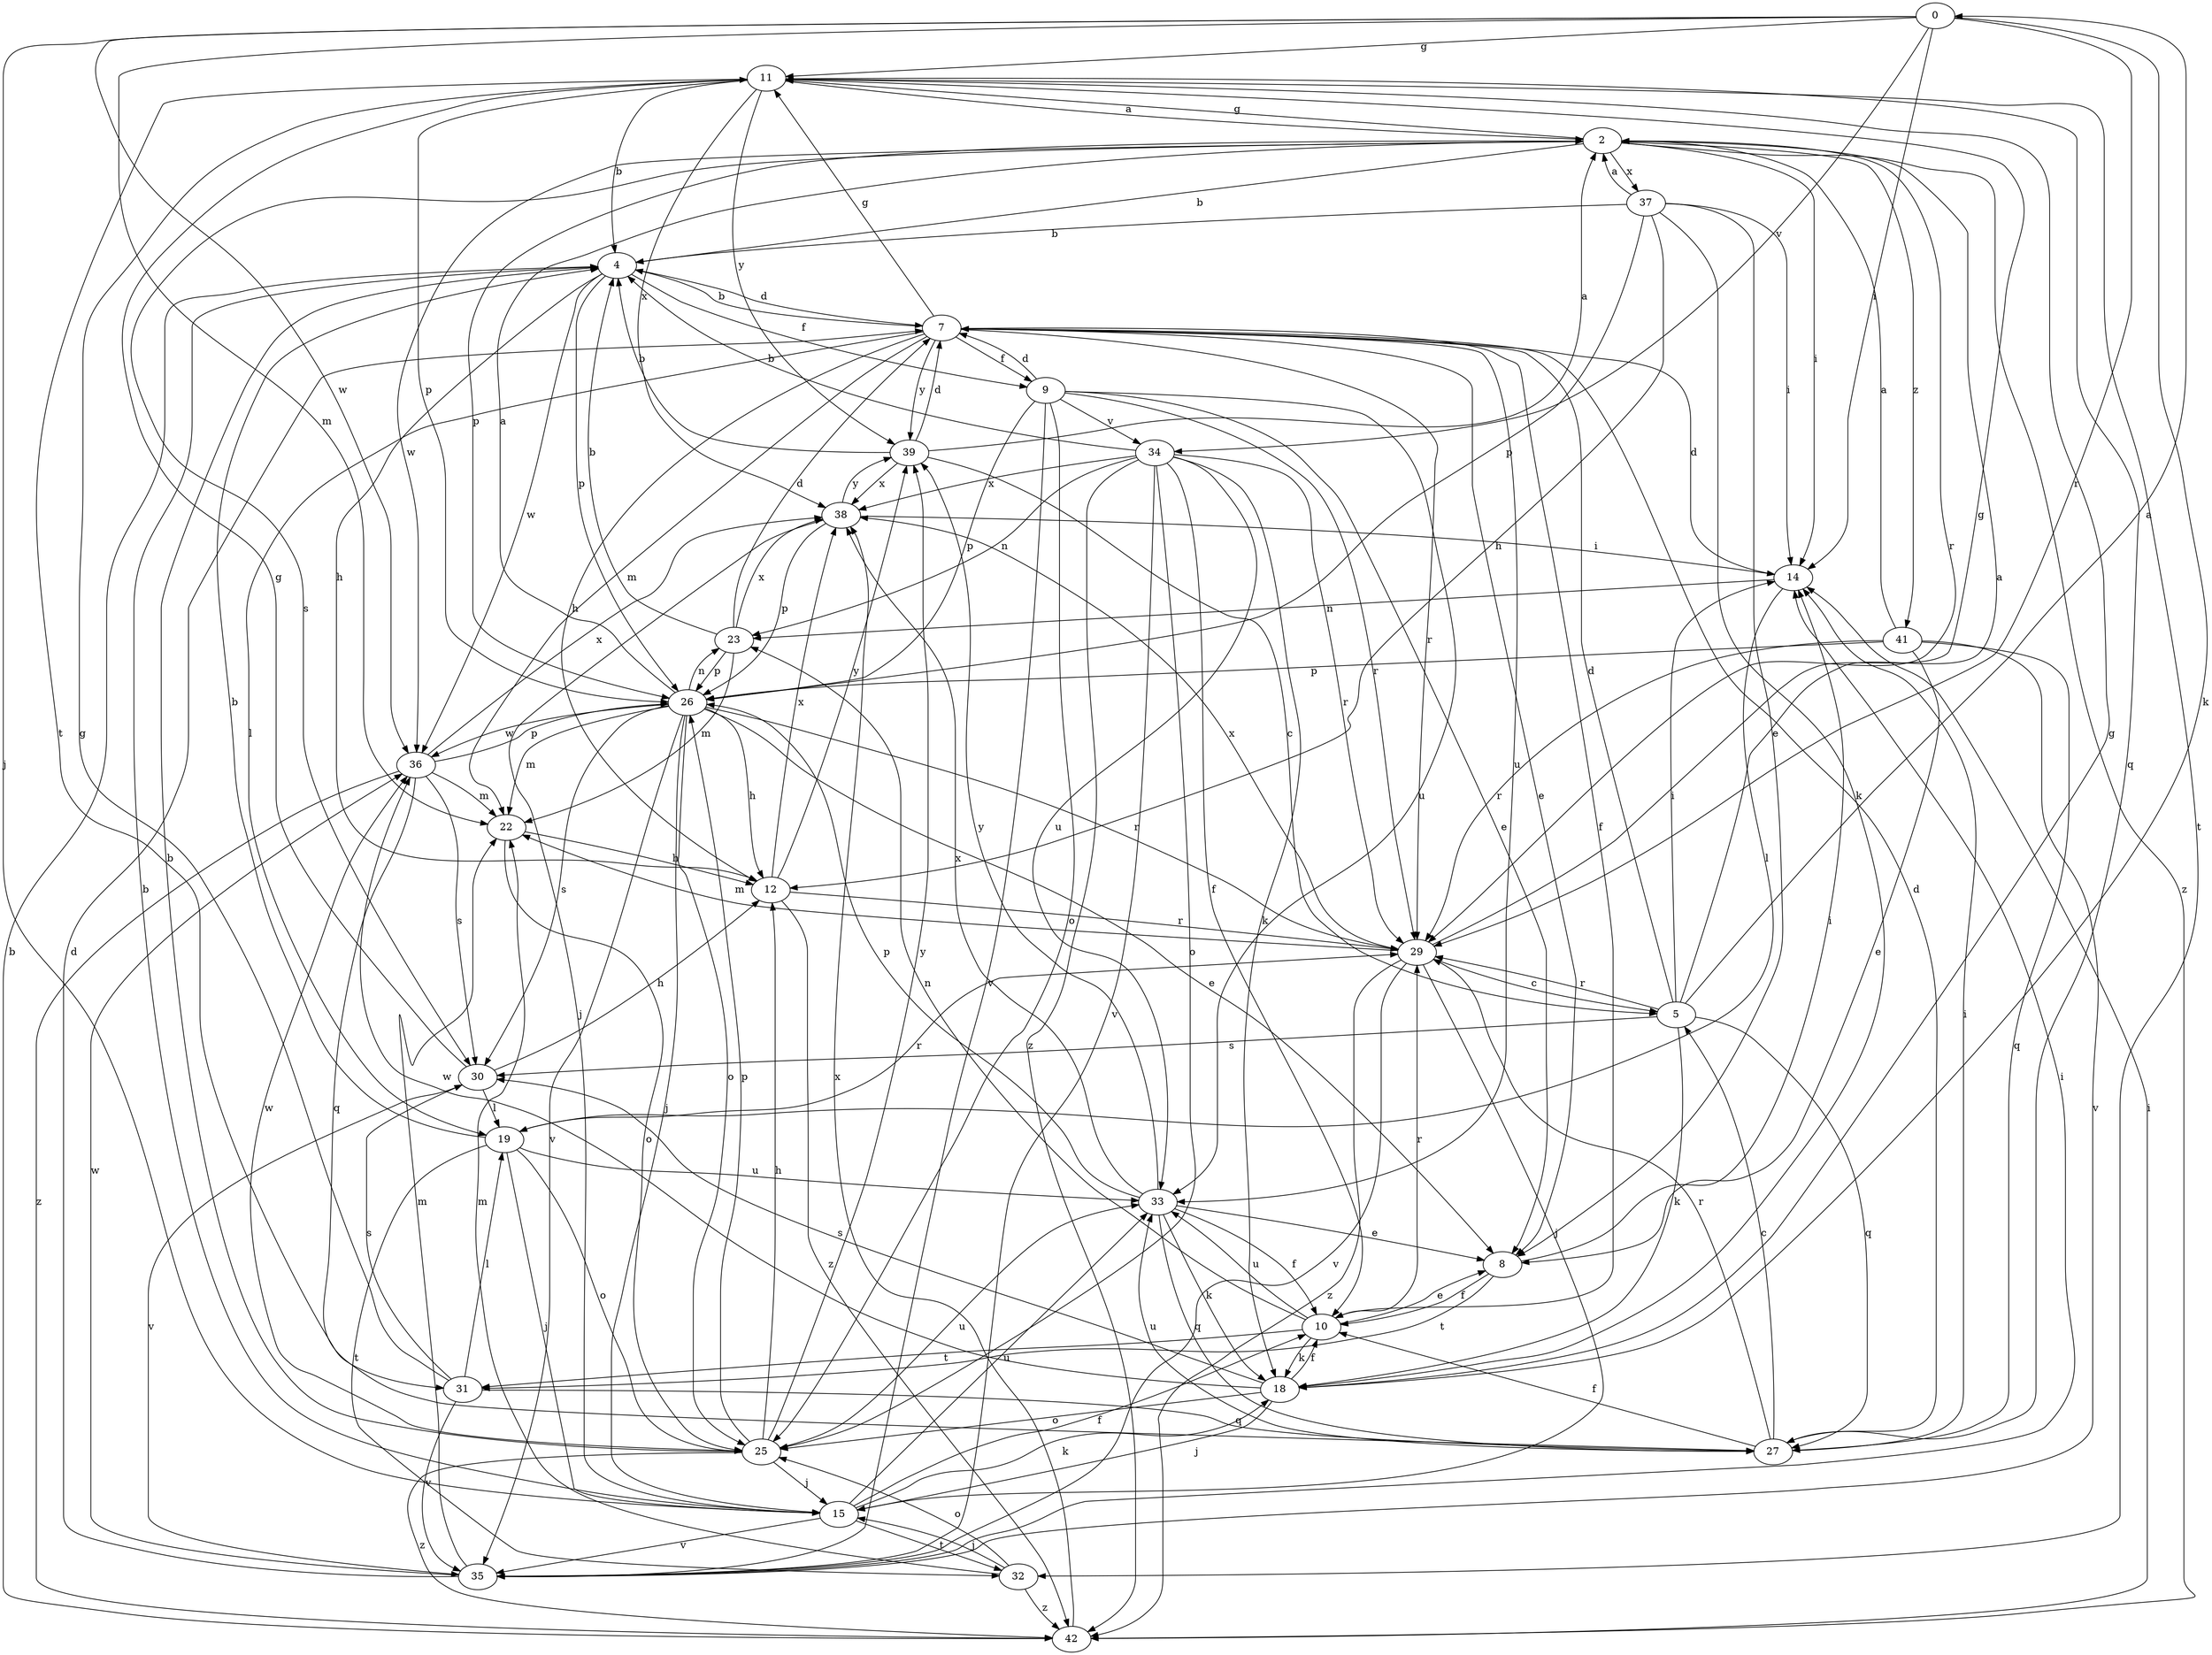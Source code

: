 strict digraph  {
0;
2;
4;
5;
7;
8;
9;
10;
11;
12;
14;
15;
18;
19;
22;
23;
25;
26;
27;
29;
30;
31;
32;
33;
34;
35;
36;
37;
38;
39;
41;
42;
0 -> 11  [label=g];
0 -> 14  [label=i];
0 -> 15  [label=j];
0 -> 18  [label=k];
0 -> 22  [label=m];
0 -> 29  [label=r];
0 -> 34  [label=v];
0 -> 36  [label=w];
2 -> 4  [label=b];
2 -> 11  [label=g];
2 -> 14  [label=i];
2 -> 26  [label=p];
2 -> 29  [label=r];
2 -> 30  [label=s];
2 -> 36  [label=w];
2 -> 37  [label=x];
2 -> 41  [label=z];
2 -> 42  [label=z];
4 -> 7  [label=d];
4 -> 9  [label=f];
4 -> 12  [label=h];
4 -> 26  [label=p];
4 -> 36  [label=w];
5 -> 0  [label=a];
5 -> 2  [label=a];
5 -> 7  [label=d];
5 -> 14  [label=i];
5 -> 18  [label=k];
5 -> 27  [label=q];
5 -> 29  [label=r];
5 -> 30  [label=s];
7 -> 4  [label=b];
7 -> 8  [label=e];
7 -> 9  [label=f];
7 -> 10  [label=f];
7 -> 11  [label=g];
7 -> 12  [label=h];
7 -> 19  [label=l];
7 -> 22  [label=m];
7 -> 29  [label=r];
7 -> 33  [label=u];
7 -> 39  [label=y];
8 -> 10  [label=f];
8 -> 14  [label=i];
8 -> 31  [label=t];
9 -> 7  [label=d];
9 -> 8  [label=e];
9 -> 25  [label=o];
9 -> 26  [label=p];
9 -> 29  [label=r];
9 -> 33  [label=u];
9 -> 34  [label=v];
9 -> 35  [label=v];
10 -> 8  [label=e];
10 -> 18  [label=k];
10 -> 23  [label=n];
10 -> 29  [label=r];
10 -> 31  [label=t];
10 -> 33  [label=u];
11 -> 2  [label=a];
11 -> 4  [label=b];
11 -> 26  [label=p];
11 -> 27  [label=q];
11 -> 31  [label=t];
11 -> 32  [label=t];
11 -> 38  [label=x];
11 -> 39  [label=y];
12 -> 29  [label=r];
12 -> 38  [label=x];
12 -> 39  [label=y];
12 -> 42  [label=z];
14 -> 7  [label=d];
14 -> 19  [label=l];
14 -> 23  [label=n];
15 -> 4  [label=b];
15 -> 10  [label=f];
15 -> 18  [label=k];
15 -> 32  [label=t];
15 -> 33  [label=u];
15 -> 35  [label=v];
18 -> 10  [label=f];
18 -> 11  [label=g];
18 -> 15  [label=j];
18 -> 25  [label=o];
18 -> 30  [label=s];
18 -> 36  [label=w];
19 -> 4  [label=b];
19 -> 15  [label=j];
19 -> 25  [label=o];
19 -> 29  [label=r];
19 -> 32  [label=t];
19 -> 33  [label=u];
22 -> 12  [label=h];
22 -> 25  [label=o];
23 -> 4  [label=b];
23 -> 7  [label=d];
23 -> 22  [label=m];
23 -> 26  [label=p];
23 -> 38  [label=x];
25 -> 4  [label=b];
25 -> 12  [label=h];
25 -> 15  [label=j];
25 -> 26  [label=p];
25 -> 33  [label=u];
25 -> 36  [label=w];
25 -> 39  [label=y];
25 -> 42  [label=z];
26 -> 2  [label=a];
26 -> 8  [label=e];
26 -> 12  [label=h];
26 -> 15  [label=j];
26 -> 22  [label=m];
26 -> 23  [label=n];
26 -> 25  [label=o];
26 -> 29  [label=r];
26 -> 30  [label=s];
26 -> 35  [label=v];
26 -> 36  [label=w];
27 -> 5  [label=c];
27 -> 7  [label=d];
27 -> 10  [label=f];
27 -> 14  [label=i];
27 -> 29  [label=r];
27 -> 33  [label=u];
29 -> 5  [label=c];
29 -> 11  [label=g];
29 -> 15  [label=j];
29 -> 22  [label=m];
29 -> 35  [label=v];
29 -> 38  [label=x];
29 -> 42  [label=z];
30 -> 11  [label=g];
30 -> 12  [label=h];
30 -> 19  [label=l];
30 -> 35  [label=v];
31 -> 11  [label=g];
31 -> 19  [label=l];
31 -> 27  [label=q];
31 -> 30  [label=s];
31 -> 35  [label=v];
32 -> 15  [label=j];
32 -> 22  [label=m];
32 -> 25  [label=o];
32 -> 42  [label=z];
33 -> 8  [label=e];
33 -> 10  [label=f];
33 -> 18  [label=k];
33 -> 26  [label=p];
33 -> 27  [label=q];
33 -> 38  [label=x];
33 -> 39  [label=y];
34 -> 4  [label=b];
34 -> 10  [label=f];
34 -> 18  [label=k];
34 -> 23  [label=n];
34 -> 25  [label=o];
34 -> 29  [label=r];
34 -> 33  [label=u];
34 -> 35  [label=v];
34 -> 38  [label=x];
34 -> 42  [label=z];
35 -> 7  [label=d];
35 -> 14  [label=i];
35 -> 22  [label=m];
35 -> 36  [label=w];
36 -> 22  [label=m];
36 -> 26  [label=p];
36 -> 27  [label=q];
36 -> 30  [label=s];
36 -> 38  [label=x];
36 -> 42  [label=z];
37 -> 2  [label=a];
37 -> 4  [label=b];
37 -> 8  [label=e];
37 -> 12  [label=h];
37 -> 14  [label=i];
37 -> 18  [label=k];
37 -> 26  [label=p];
38 -> 14  [label=i];
38 -> 15  [label=j];
38 -> 26  [label=p];
38 -> 39  [label=y];
39 -> 2  [label=a];
39 -> 4  [label=b];
39 -> 5  [label=c];
39 -> 7  [label=d];
39 -> 38  [label=x];
41 -> 2  [label=a];
41 -> 8  [label=e];
41 -> 26  [label=p];
41 -> 27  [label=q];
41 -> 29  [label=r];
41 -> 35  [label=v];
42 -> 4  [label=b];
42 -> 14  [label=i];
42 -> 38  [label=x];
}
